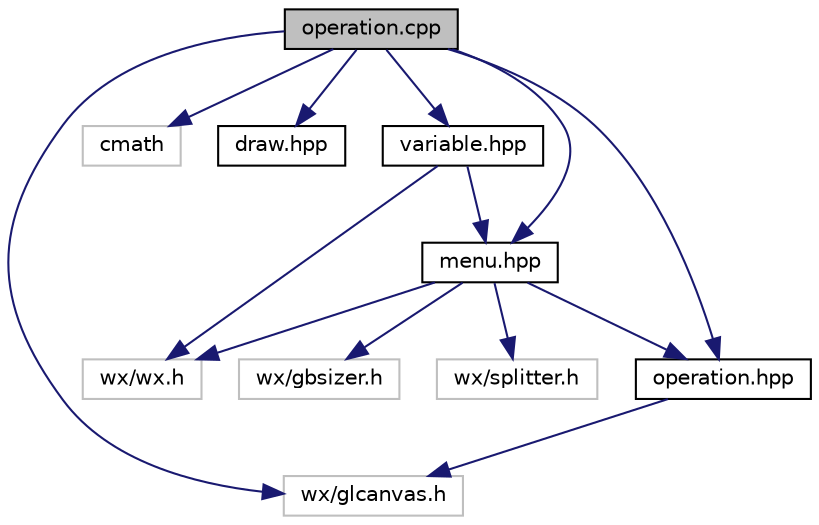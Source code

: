 digraph "operation.cpp"
{
 // LATEX_PDF_SIZE
  edge [fontname="Helvetica",fontsize="10",labelfontname="Helvetica",labelfontsize="10"];
  node [fontname="Helvetica",fontsize="10",shape=record];
  Node1 [label="operation.cpp",height=0.2,width=0.4,color="black", fillcolor="grey75", style="filled", fontcolor="black",tooltip="Handle operations associated to mouse drag and window resize."];
  Node1 -> Node2 [color="midnightblue",fontsize="10",style="solid",fontname="Helvetica"];
  Node2 [label="wx/glcanvas.h",height=0.2,width=0.4,color="grey75", fillcolor="white", style="filled",tooltip=" "];
  Node1 -> Node3 [color="midnightblue",fontsize="10",style="solid",fontname="Helvetica"];
  Node3 [label="cmath",height=0.2,width=0.4,color="grey75", fillcolor="white", style="filled",tooltip=" "];
  Node1 -> Node4 [color="midnightblue",fontsize="10",style="solid",fontname="Helvetica"];
  Node4 [label="draw.hpp",height=0.2,width=0.4,color="black", fillcolor="white", style="filled",URL="$draw_8hpp.html",tooltip=" "];
  Node1 -> Node5 [color="midnightblue",fontsize="10",style="solid",fontname="Helvetica"];
  Node5 [label="variable.hpp",height=0.2,width=0.4,color="black", fillcolor="white", style="filled",URL="$variable_8hpp.html",tooltip="Global variables."];
  Node5 -> Node6 [color="midnightblue",fontsize="10",style="solid",fontname="Helvetica"];
  Node6 [label="menu.hpp",height=0.2,width=0.4,color="black", fillcolor="white", style="filled",URL="$menu_8hpp.html",tooltip=" "];
  Node6 -> Node7 [color="midnightblue",fontsize="10",style="solid",fontname="Helvetica"];
  Node7 [label="wx/wx.h",height=0.2,width=0.4,color="grey75", fillcolor="white", style="filled",tooltip=" "];
  Node6 -> Node8 [color="midnightblue",fontsize="10",style="solid",fontname="Helvetica"];
  Node8 [label="operation.hpp",height=0.2,width=0.4,color="black", fillcolor="white", style="filled",URL="$operation_8hpp.html",tooltip=" "];
  Node8 -> Node2 [color="midnightblue",fontsize="10",style="solid",fontname="Helvetica"];
  Node6 -> Node9 [color="midnightblue",fontsize="10",style="solid",fontname="Helvetica"];
  Node9 [label="wx/gbsizer.h",height=0.2,width=0.4,color="grey75", fillcolor="white", style="filled",tooltip=" "];
  Node6 -> Node10 [color="midnightblue",fontsize="10",style="solid",fontname="Helvetica"];
  Node10 [label="wx/splitter.h",height=0.2,width=0.4,color="grey75", fillcolor="white", style="filled",tooltip=" "];
  Node5 -> Node7 [color="midnightblue",fontsize="10",style="solid",fontname="Helvetica"];
  Node1 -> Node8 [color="midnightblue",fontsize="10",style="solid",fontname="Helvetica"];
  Node1 -> Node6 [color="midnightblue",fontsize="10",style="solid",fontname="Helvetica"];
}
